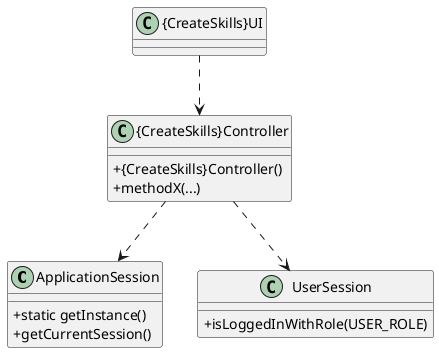 @startuml
skinparam classAttributeIconSize 0

class ApplicationSession
{
    +static getInstance()
    +getCurrentSession()
}

class UserSession
{
    +isLoggedInWithRole(USER_ROLE)
}

class "{CreateSkills}Controller" {
    + {CreateSkills}Controller()
    + methodX(...)
}

class "{CreateSkills}UI" {
}

"{CreateSkills}UI" ..> "{CreateSkills}Controller"
"{CreateSkills}Controller" ..> ApplicationSession
"{CreateSkills}Controller" ..> UserSession

@enduml